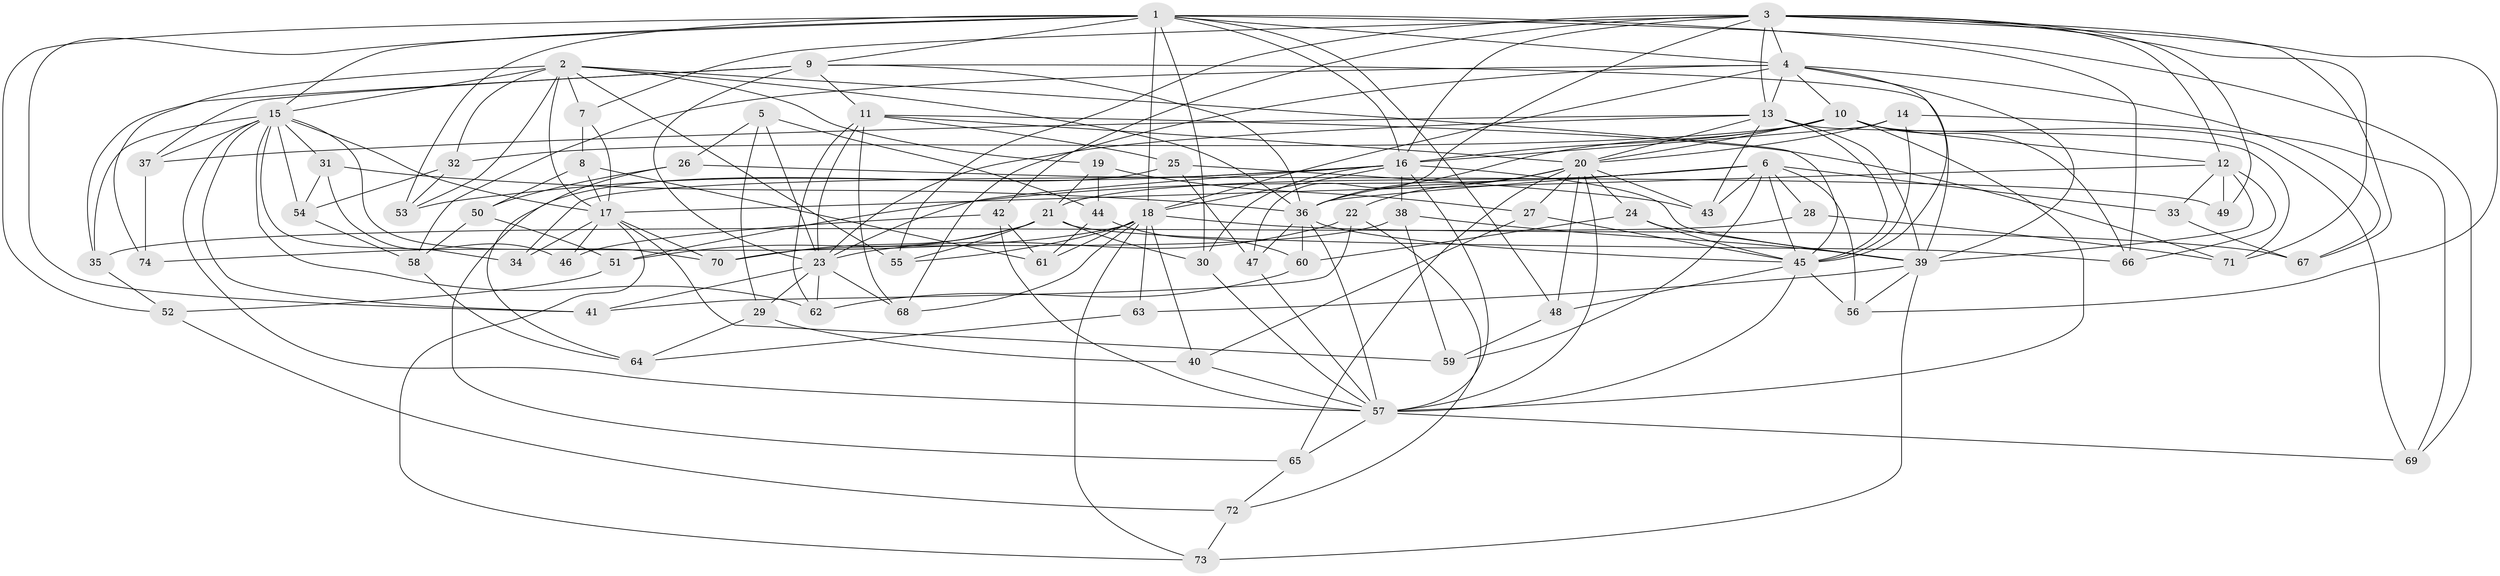 // original degree distribution, {4: 1.0}
// Generated by graph-tools (version 1.1) at 2025/38/03/09/25 02:38:04]
// undirected, 74 vertices, 207 edges
graph export_dot {
graph [start="1"]
  node [color=gray90,style=filled];
  1;
  2;
  3;
  4;
  5;
  6;
  7;
  8;
  9;
  10;
  11;
  12;
  13;
  14;
  15;
  16;
  17;
  18;
  19;
  20;
  21;
  22;
  23;
  24;
  25;
  26;
  27;
  28;
  29;
  30;
  31;
  32;
  33;
  34;
  35;
  36;
  37;
  38;
  39;
  40;
  41;
  42;
  43;
  44;
  45;
  46;
  47;
  48;
  49;
  50;
  51;
  52;
  53;
  54;
  55;
  56;
  57;
  58;
  59;
  60;
  61;
  62;
  63;
  64;
  65;
  66;
  67;
  68;
  69;
  70;
  71;
  72;
  73;
  74;
  1 -- 4 [weight=1.0];
  1 -- 9 [weight=1.0];
  1 -- 15 [weight=1.0];
  1 -- 16 [weight=1.0];
  1 -- 18 [weight=1.0];
  1 -- 30 [weight=1.0];
  1 -- 41 [weight=1.0];
  1 -- 48 [weight=1.0];
  1 -- 52 [weight=1.0];
  1 -- 53 [weight=1.0];
  1 -- 66 [weight=1.0];
  1 -- 69 [weight=1.0];
  2 -- 7 [weight=1.0];
  2 -- 15 [weight=1.0];
  2 -- 17 [weight=1.0];
  2 -- 19 [weight=1.0];
  2 -- 32 [weight=1.0];
  2 -- 36 [weight=1.0];
  2 -- 45 [weight=2.0];
  2 -- 53 [weight=1.0];
  2 -- 55 [weight=1.0];
  2 -- 74 [weight=2.0];
  3 -- 4 [weight=1.0];
  3 -- 7 [weight=1.0];
  3 -- 12 [weight=1.0];
  3 -- 13 [weight=1.0];
  3 -- 16 [weight=1.0];
  3 -- 42 [weight=1.0];
  3 -- 47 [weight=1.0];
  3 -- 49 [weight=1.0];
  3 -- 55 [weight=1.0];
  3 -- 56 [weight=1.0];
  3 -- 67 [weight=1.0];
  3 -- 71 [weight=1.0];
  4 -- 10 [weight=1.0];
  4 -- 13 [weight=1.0];
  4 -- 18 [weight=1.0];
  4 -- 39 [weight=1.0];
  4 -- 45 [weight=1.0];
  4 -- 58 [weight=1.0];
  4 -- 67 [weight=1.0];
  4 -- 68 [weight=1.0];
  5 -- 23 [weight=1.0];
  5 -- 26 [weight=1.0];
  5 -- 29 [weight=1.0];
  5 -- 44 [weight=1.0];
  6 -- 21 [weight=2.0];
  6 -- 28 [weight=2.0];
  6 -- 33 [weight=2.0];
  6 -- 36 [weight=1.0];
  6 -- 43 [weight=1.0];
  6 -- 45 [weight=1.0];
  6 -- 51 [weight=1.0];
  6 -- 56 [weight=1.0];
  6 -- 59 [weight=1.0];
  7 -- 8 [weight=1.0];
  7 -- 17 [weight=1.0];
  8 -- 17 [weight=1.0];
  8 -- 50 [weight=1.0];
  8 -- 61 [weight=1.0];
  9 -- 11 [weight=1.0];
  9 -- 23 [weight=2.0];
  9 -- 35 [weight=1.0];
  9 -- 36 [weight=1.0];
  9 -- 37 [weight=1.0];
  9 -- 39 [weight=1.0];
  10 -- 12 [weight=2.0];
  10 -- 16 [weight=1.0];
  10 -- 20 [weight=1.0];
  10 -- 32 [weight=1.0];
  10 -- 36 [weight=1.0];
  10 -- 57 [weight=1.0];
  10 -- 66 [weight=1.0];
  10 -- 69 [weight=1.0];
  11 -- 20 [weight=1.0];
  11 -- 23 [weight=2.0];
  11 -- 25 [weight=1.0];
  11 -- 62 [weight=1.0];
  11 -- 68 [weight=1.0];
  11 -- 71 [weight=1.0];
  12 -- 17 [weight=1.0];
  12 -- 33 [weight=1.0];
  12 -- 39 [weight=2.0];
  12 -- 49 [weight=2.0];
  12 -- 66 [weight=1.0];
  13 -- 20 [weight=1.0];
  13 -- 23 [weight=1.0];
  13 -- 37 [weight=1.0];
  13 -- 39 [weight=2.0];
  13 -- 43 [weight=1.0];
  13 -- 45 [weight=1.0];
  13 -- 71 [weight=1.0];
  14 -- 16 [weight=1.0];
  14 -- 20 [weight=1.0];
  14 -- 45 [weight=1.0];
  14 -- 69 [weight=1.0];
  15 -- 17 [weight=1.0];
  15 -- 31 [weight=1.0];
  15 -- 34 [weight=1.0];
  15 -- 35 [weight=1.0];
  15 -- 37 [weight=1.0];
  15 -- 41 [weight=1.0];
  15 -- 54 [weight=1.0];
  15 -- 57 [weight=1.0];
  15 -- 62 [weight=1.0];
  15 -- 70 [weight=1.0];
  16 -- 18 [weight=1.0];
  16 -- 23 [weight=1.0];
  16 -- 30 [weight=1.0];
  16 -- 34 [weight=1.0];
  16 -- 38 [weight=1.0];
  16 -- 39 [weight=1.0];
  16 -- 53 [weight=1.0];
  16 -- 57 [weight=1.0];
  17 -- 34 [weight=2.0];
  17 -- 46 [weight=2.0];
  17 -- 59 [weight=1.0];
  17 -- 70 [weight=1.0];
  17 -- 73 [weight=1.0];
  18 -- 40 [weight=1.0];
  18 -- 55 [weight=1.0];
  18 -- 61 [weight=1.0];
  18 -- 63 [weight=2.0];
  18 -- 67 [weight=1.0];
  18 -- 68 [weight=1.0];
  18 -- 73 [weight=1.0];
  18 -- 74 [weight=1.0];
  19 -- 21 [weight=1.0];
  19 -- 27 [weight=1.0];
  19 -- 44 [weight=1.0];
  20 -- 22 [weight=1.0];
  20 -- 24 [weight=1.0];
  20 -- 27 [weight=1.0];
  20 -- 36 [weight=1.0];
  20 -- 43 [weight=1.0];
  20 -- 48 [weight=1.0];
  20 -- 57 [weight=1.0];
  20 -- 65 [weight=1.0];
  21 -- 30 [weight=1.0];
  21 -- 51 [weight=1.0];
  21 -- 55 [weight=1.0];
  21 -- 66 [weight=1.0];
  21 -- 70 [weight=1.0];
  22 -- 23 [weight=1.0];
  22 -- 41 [weight=1.0];
  22 -- 72 [weight=1.0];
  23 -- 29 [weight=1.0];
  23 -- 41 [weight=1.0];
  23 -- 62 [weight=1.0];
  23 -- 68 [weight=1.0];
  24 -- 39 [weight=1.0];
  24 -- 45 [weight=1.0];
  24 -- 60 [weight=1.0];
  25 -- 43 [weight=1.0];
  25 -- 47 [weight=1.0];
  25 -- 65 [weight=1.0];
  26 -- 49 [weight=1.0];
  26 -- 50 [weight=1.0];
  26 -- 64 [weight=1.0];
  27 -- 40 [weight=1.0];
  27 -- 45 [weight=1.0];
  28 -- 35 [weight=1.0];
  28 -- 71 [weight=1.0];
  29 -- 40 [weight=1.0];
  29 -- 64 [weight=1.0];
  30 -- 57 [weight=1.0];
  31 -- 36 [weight=1.0];
  31 -- 46 [weight=1.0];
  31 -- 54 [weight=1.0];
  32 -- 53 [weight=1.0];
  32 -- 54 [weight=1.0];
  33 -- 67 [weight=1.0];
  35 -- 52 [weight=1.0];
  36 -- 45 [weight=1.0];
  36 -- 47 [weight=1.0];
  36 -- 57 [weight=1.0];
  36 -- 60 [weight=1.0];
  37 -- 74 [weight=1.0];
  38 -- 39 [weight=1.0];
  38 -- 59 [weight=1.0];
  38 -- 70 [weight=1.0];
  39 -- 56 [weight=1.0];
  39 -- 63 [weight=1.0];
  39 -- 73 [weight=1.0];
  40 -- 57 [weight=1.0];
  42 -- 46 [weight=1.0];
  42 -- 57 [weight=1.0];
  42 -- 61 [weight=1.0];
  44 -- 60 [weight=1.0];
  44 -- 61 [weight=1.0];
  45 -- 48 [weight=1.0];
  45 -- 56 [weight=1.0];
  45 -- 57 [weight=1.0];
  47 -- 57 [weight=1.0];
  48 -- 59 [weight=1.0];
  50 -- 51 [weight=1.0];
  50 -- 58 [weight=1.0];
  51 -- 52 [weight=1.0];
  52 -- 72 [weight=1.0];
  54 -- 58 [weight=1.0];
  57 -- 65 [weight=1.0];
  57 -- 69 [weight=1.0];
  58 -- 64 [weight=1.0];
  60 -- 62 [weight=1.0];
  63 -- 64 [weight=1.0];
  65 -- 72 [weight=1.0];
  72 -- 73 [weight=1.0];
}
